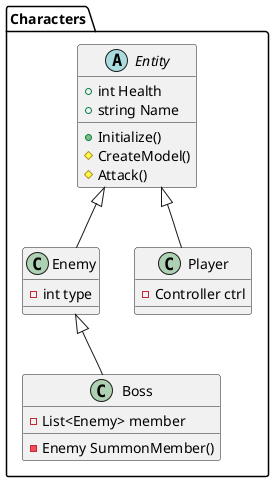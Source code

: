 @startuml

namespace Characters {
  abstract class Entity {
    + int Health
    + string Name

    + Initialize()
    # CreateModel()
    # Attack()
  }

  class Player {
    - Controller ctrl
  }
  class Enemy {
    - int type
  }
  class Boss {
    - List<Enemy> member
    - Enemy SummonMember()
  }

  Player --u|> Entity
  Enemy --u|> Entity
  Boss --u|> Enemy
}

@enduml
